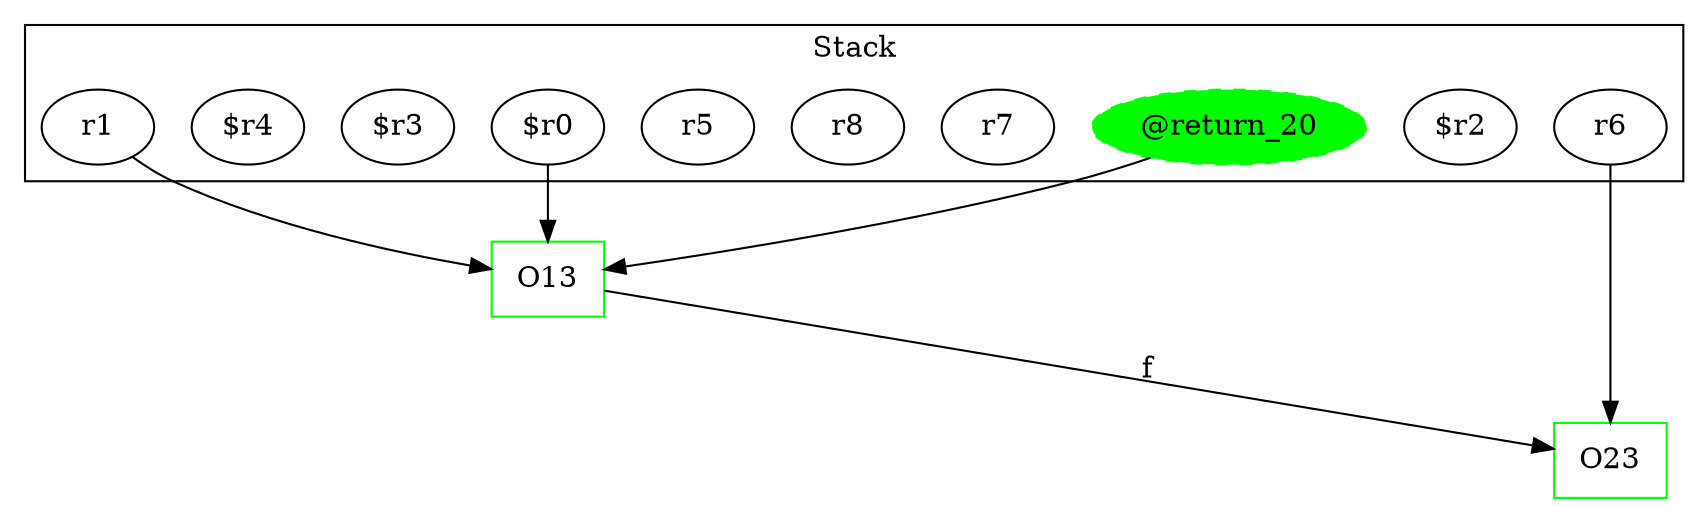 digraph sample {
  rankDir="LR";
  subgraph cluster_0 {
    label="Stack"
    "r1"; "$r2"; "$r0"; "r7"; "r8"; "r5"; "r6"; "$r3"; "$r4"; "@return_20"; 
  }
  "r1" -> { O13 };
  "$r2" -> { };
  "$r0" -> { O13 };
  "r7" -> { };
  "r8" -> { };
  "r5" -> { };
  "r6" -> { O23 };
  "$r3" -> { };
  "$r4" -> { };
  "@return_20" -> { O13 };
  "@return_20"[style="filled,dashed"]; 
  O13[shape=box];
  O23[shape=box];
  O13 -> O23[label="f", weight="0.2"]
  O13[color="green"];
  O23[color="green"];
  "@return_20"[color="green"];
}

